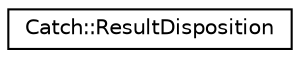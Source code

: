 digraph "Graphical Class Hierarchy"
{
  edge [fontname="Helvetica",fontsize="10",labelfontname="Helvetica",labelfontsize="10"];
  node [fontname="Helvetica",fontsize="10",shape=record];
  rankdir="LR";
  Node1 [label="Catch::ResultDisposition",height=0.2,width=0.4,color="black", fillcolor="white", style="filled",URL="$d8/d62/structCatch_1_1ResultDisposition.html"];
}
